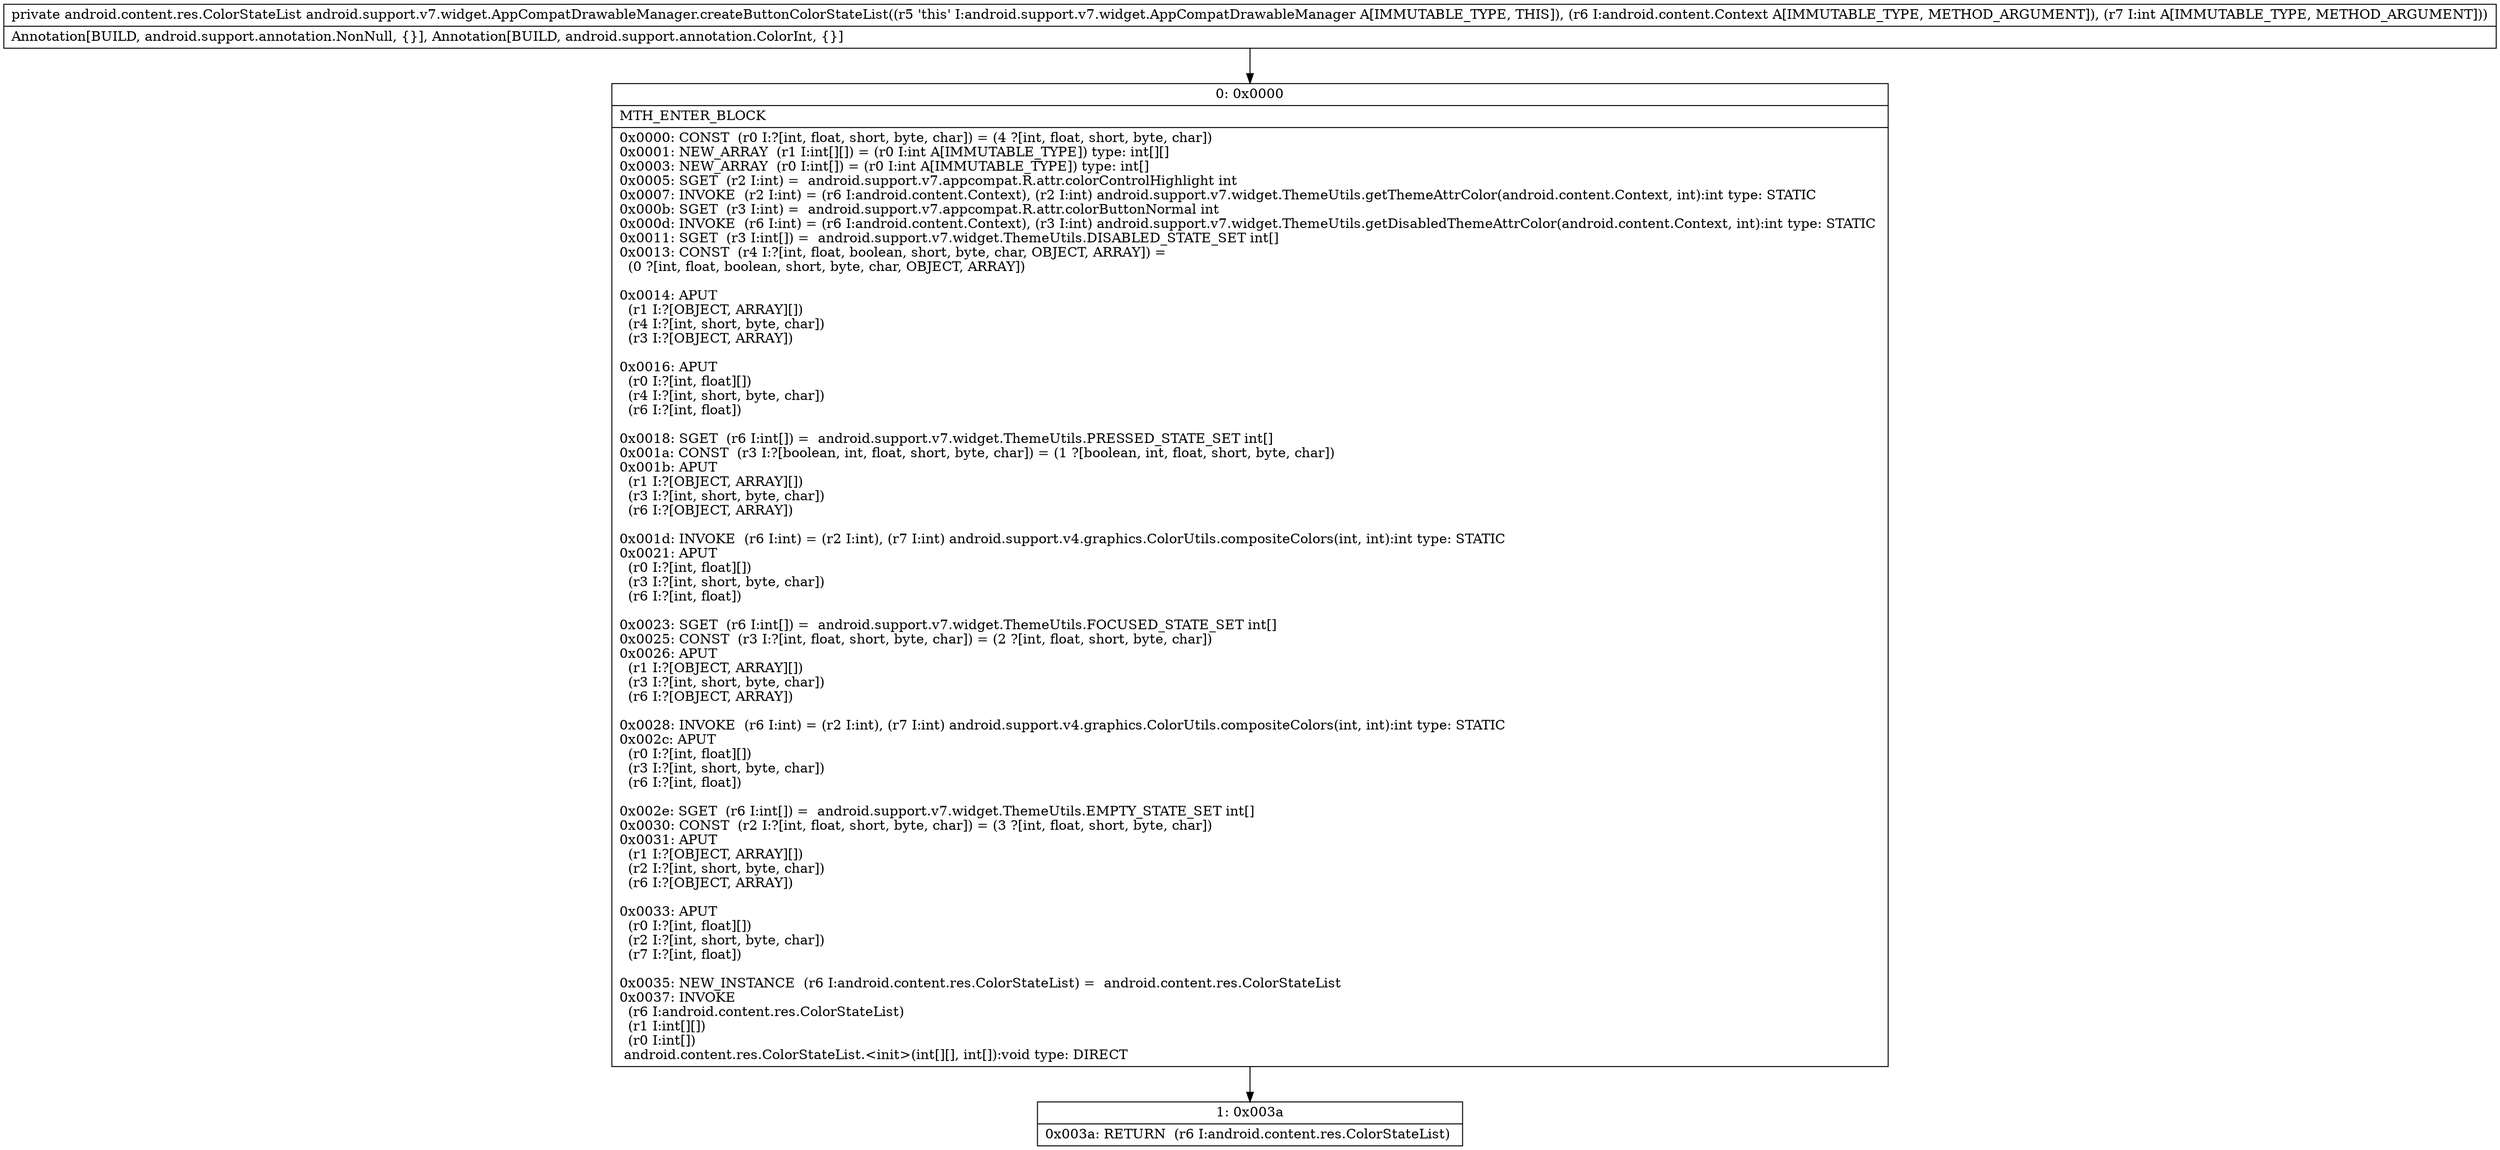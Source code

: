 digraph "CFG forandroid.support.v7.widget.AppCompatDrawableManager.createButtonColorStateList(Landroid\/content\/Context;I)Landroid\/content\/res\/ColorStateList;" {
Node_0 [shape=record,label="{0\:\ 0x0000|MTH_ENTER_BLOCK\l|0x0000: CONST  (r0 I:?[int, float, short, byte, char]) = (4 ?[int, float, short, byte, char]) \l0x0001: NEW_ARRAY  (r1 I:int[][]) = (r0 I:int A[IMMUTABLE_TYPE]) type: int[][] \l0x0003: NEW_ARRAY  (r0 I:int[]) = (r0 I:int A[IMMUTABLE_TYPE]) type: int[] \l0x0005: SGET  (r2 I:int) =  android.support.v7.appcompat.R.attr.colorControlHighlight int \l0x0007: INVOKE  (r2 I:int) = (r6 I:android.content.Context), (r2 I:int) android.support.v7.widget.ThemeUtils.getThemeAttrColor(android.content.Context, int):int type: STATIC \l0x000b: SGET  (r3 I:int) =  android.support.v7.appcompat.R.attr.colorButtonNormal int \l0x000d: INVOKE  (r6 I:int) = (r6 I:android.content.Context), (r3 I:int) android.support.v7.widget.ThemeUtils.getDisabledThemeAttrColor(android.content.Context, int):int type: STATIC \l0x0011: SGET  (r3 I:int[]) =  android.support.v7.widget.ThemeUtils.DISABLED_STATE_SET int[] \l0x0013: CONST  (r4 I:?[int, float, boolean, short, byte, char, OBJECT, ARRAY]) = \l  (0 ?[int, float, boolean, short, byte, char, OBJECT, ARRAY])\l \l0x0014: APUT  \l  (r1 I:?[OBJECT, ARRAY][])\l  (r4 I:?[int, short, byte, char])\l  (r3 I:?[OBJECT, ARRAY])\l \l0x0016: APUT  \l  (r0 I:?[int, float][])\l  (r4 I:?[int, short, byte, char])\l  (r6 I:?[int, float])\l \l0x0018: SGET  (r6 I:int[]) =  android.support.v7.widget.ThemeUtils.PRESSED_STATE_SET int[] \l0x001a: CONST  (r3 I:?[boolean, int, float, short, byte, char]) = (1 ?[boolean, int, float, short, byte, char]) \l0x001b: APUT  \l  (r1 I:?[OBJECT, ARRAY][])\l  (r3 I:?[int, short, byte, char])\l  (r6 I:?[OBJECT, ARRAY])\l \l0x001d: INVOKE  (r6 I:int) = (r2 I:int), (r7 I:int) android.support.v4.graphics.ColorUtils.compositeColors(int, int):int type: STATIC \l0x0021: APUT  \l  (r0 I:?[int, float][])\l  (r3 I:?[int, short, byte, char])\l  (r6 I:?[int, float])\l \l0x0023: SGET  (r6 I:int[]) =  android.support.v7.widget.ThemeUtils.FOCUSED_STATE_SET int[] \l0x0025: CONST  (r3 I:?[int, float, short, byte, char]) = (2 ?[int, float, short, byte, char]) \l0x0026: APUT  \l  (r1 I:?[OBJECT, ARRAY][])\l  (r3 I:?[int, short, byte, char])\l  (r6 I:?[OBJECT, ARRAY])\l \l0x0028: INVOKE  (r6 I:int) = (r2 I:int), (r7 I:int) android.support.v4.graphics.ColorUtils.compositeColors(int, int):int type: STATIC \l0x002c: APUT  \l  (r0 I:?[int, float][])\l  (r3 I:?[int, short, byte, char])\l  (r6 I:?[int, float])\l \l0x002e: SGET  (r6 I:int[]) =  android.support.v7.widget.ThemeUtils.EMPTY_STATE_SET int[] \l0x0030: CONST  (r2 I:?[int, float, short, byte, char]) = (3 ?[int, float, short, byte, char]) \l0x0031: APUT  \l  (r1 I:?[OBJECT, ARRAY][])\l  (r2 I:?[int, short, byte, char])\l  (r6 I:?[OBJECT, ARRAY])\l \l0x0033: APUT  \l  (r0 I:?[int, float][])\l  (r2 I:?[int, short, byte, char])\l  (r7 I:?[int, float])\l \l0x0035: NEW_INSTANCE  (r6 I:android.content.res.ColorStateList) =  android.content.res.ColorStateList \l0x0037: INVOKE  \l  (r6 I:android.content.res.ColorStateList)\l  (r1 I:int[][])\l  (r0 I:int[])\l android.content.res.ColorStateList.\<init\>(int[][], int[]):void type: DIRECT \l}"];
Node_1 [shape=record,label="{1\:\ 0x003a|0x003a: RETURN  (r6 I:android.content.res.ColorStateList) \l}"];
MethodNode[shape=record,label="{private android.content.res.ColorStateList android.support.v7.widget.AppCompatDrawableManager.createButtonColorStateList((r5 'this' I:android.support.v7.widget.AppCompatDrawableManager A[IMMUTABLE_TYPE, THIS]), (r6 I:android.content.Context A[IMMUTABLE_TYPE, METHOD_ARGUMENT]), (r7 I:int A[IMMUTABLE_TYPE, METHOD_ARGUMENT]))  | Annotation[BUILD, android.support.annotation.NonNull, \{\}], Annotation[BUILD, android.support.annotation.ColorInt, \{\}]\l}"];
MethodNode -> Node_0;
Node_0 -> Node_1;
}

